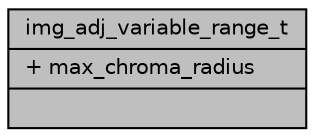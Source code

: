 digraph "img_adj_variable_range_t"
{
 // INTERACTIVE_SVG=YES
 // LATEX_PDF_SIZE
  bgcolor="transparent";
  edge [fontname="Helvetica",fontsize="10",labelfontname="Helvetica",labelfontsize="10"];
  node [fontname="Helvetica",fontsize="10",shape=record];
  Node1 [label="{img_adj_variable_range_t\n|+ max_chroma_radius\l|}",height=0.2,width=0.4,color="black", fillcolor="grey75", style="filled", fontcolor="black",tooltip=" "];
}
